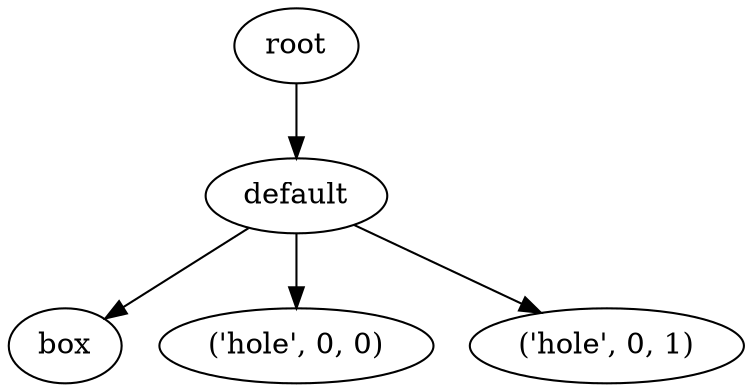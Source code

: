 digraph default {
    root_200 [label="root"];
    default_201 [label="default"];
    box_202 [label="box"];
    hole_203 [label="\('hole',\ 0,\ 0\)"];
    hole_204 [label="\('hole',\ 0,\ 1\)"];
    root_200 -> default_201;
    default_201 -> box_202;
    default_201 -> hole_203;
    default_201 -> hole_204;
}
